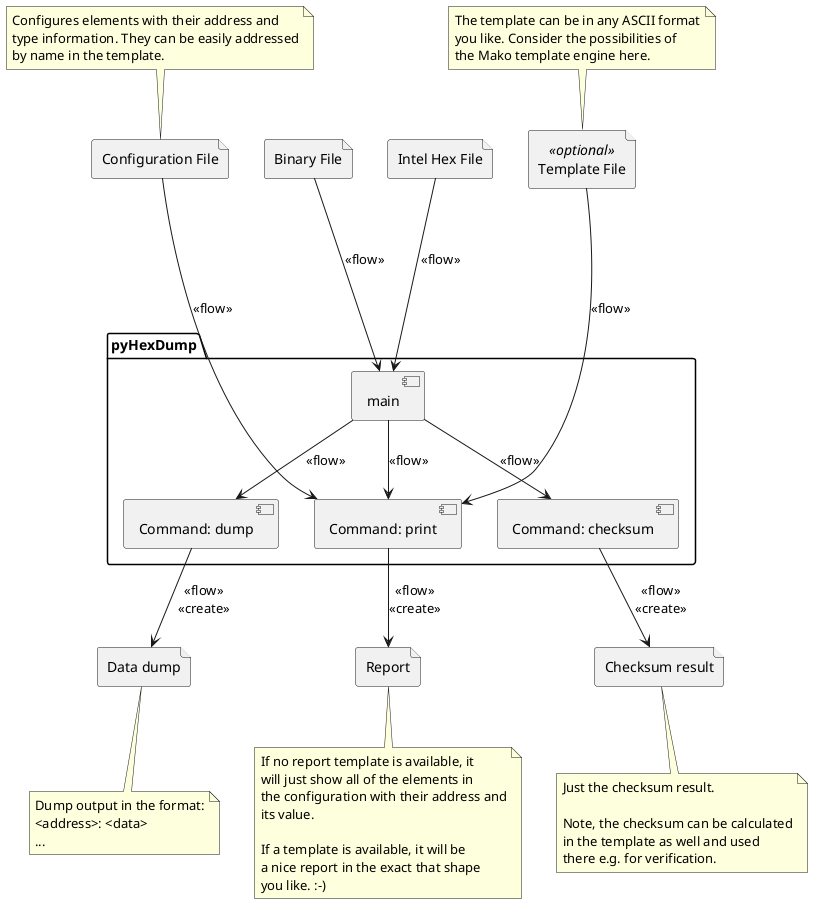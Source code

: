 @startuml

file "Intel Hex File" as intelHexFile
file "Binary File" as binaryFile
file "Configuration File" as cfgFile
file "Template File" as tmplFile<<optional>>

file "Checksum result" as checksum
file "Data dump" as dataDump
file "Report" as report

package "pyHexDump" as pyHexDump {

    component "main" as main
    component "Command: checksum" as cmdChecksum
    component "Command: dump" as cmdDump
    component "Command: print" as cmdPrint

    main --> cmdChecksum: <<flow>>
    main --> cmdDump: <<flow>>
    main --> cmdPrint: <<flow>>
}

intelHexFile ---> main: <<flow>>
binaryFile ---> main: <<flow>>

cfgFile ----> cmdPrint: <<flow>>
tmplFile ----> cmdPrint: <<flow>>

cmdChecksum --> checksum: <<flow>>\n<<create>>
cmdDump --> dataDump: <<flow>>\n<<create>>
cmdPrint --> report: <<flow>>\n<<create>>

note top of cfgFile
    Configures elements with their address and
    type information. They can be easily addressed
    by name in the template.
end note

note top of tmplFile
    The template can be in any ASCII format
    you like. Consider the possibilities of
    the Mako template engine here.
end note

note bottom of report
    If no report template is available, it
    will just show all of the elements in
    the configuration with their address and
    its value.

    If a template is available, it will be
    a nice report in the exact that shape
    you like. :-)
end note

note bottom of dataDump
    Dump output in the format:
    <address>: <data>
    ...
end note

note bottom of checksum
    Just the checksum result.

    Note, the checksum can be calculated
    in the template as well and used
    there e.g. for verification.
end note

@enduml
